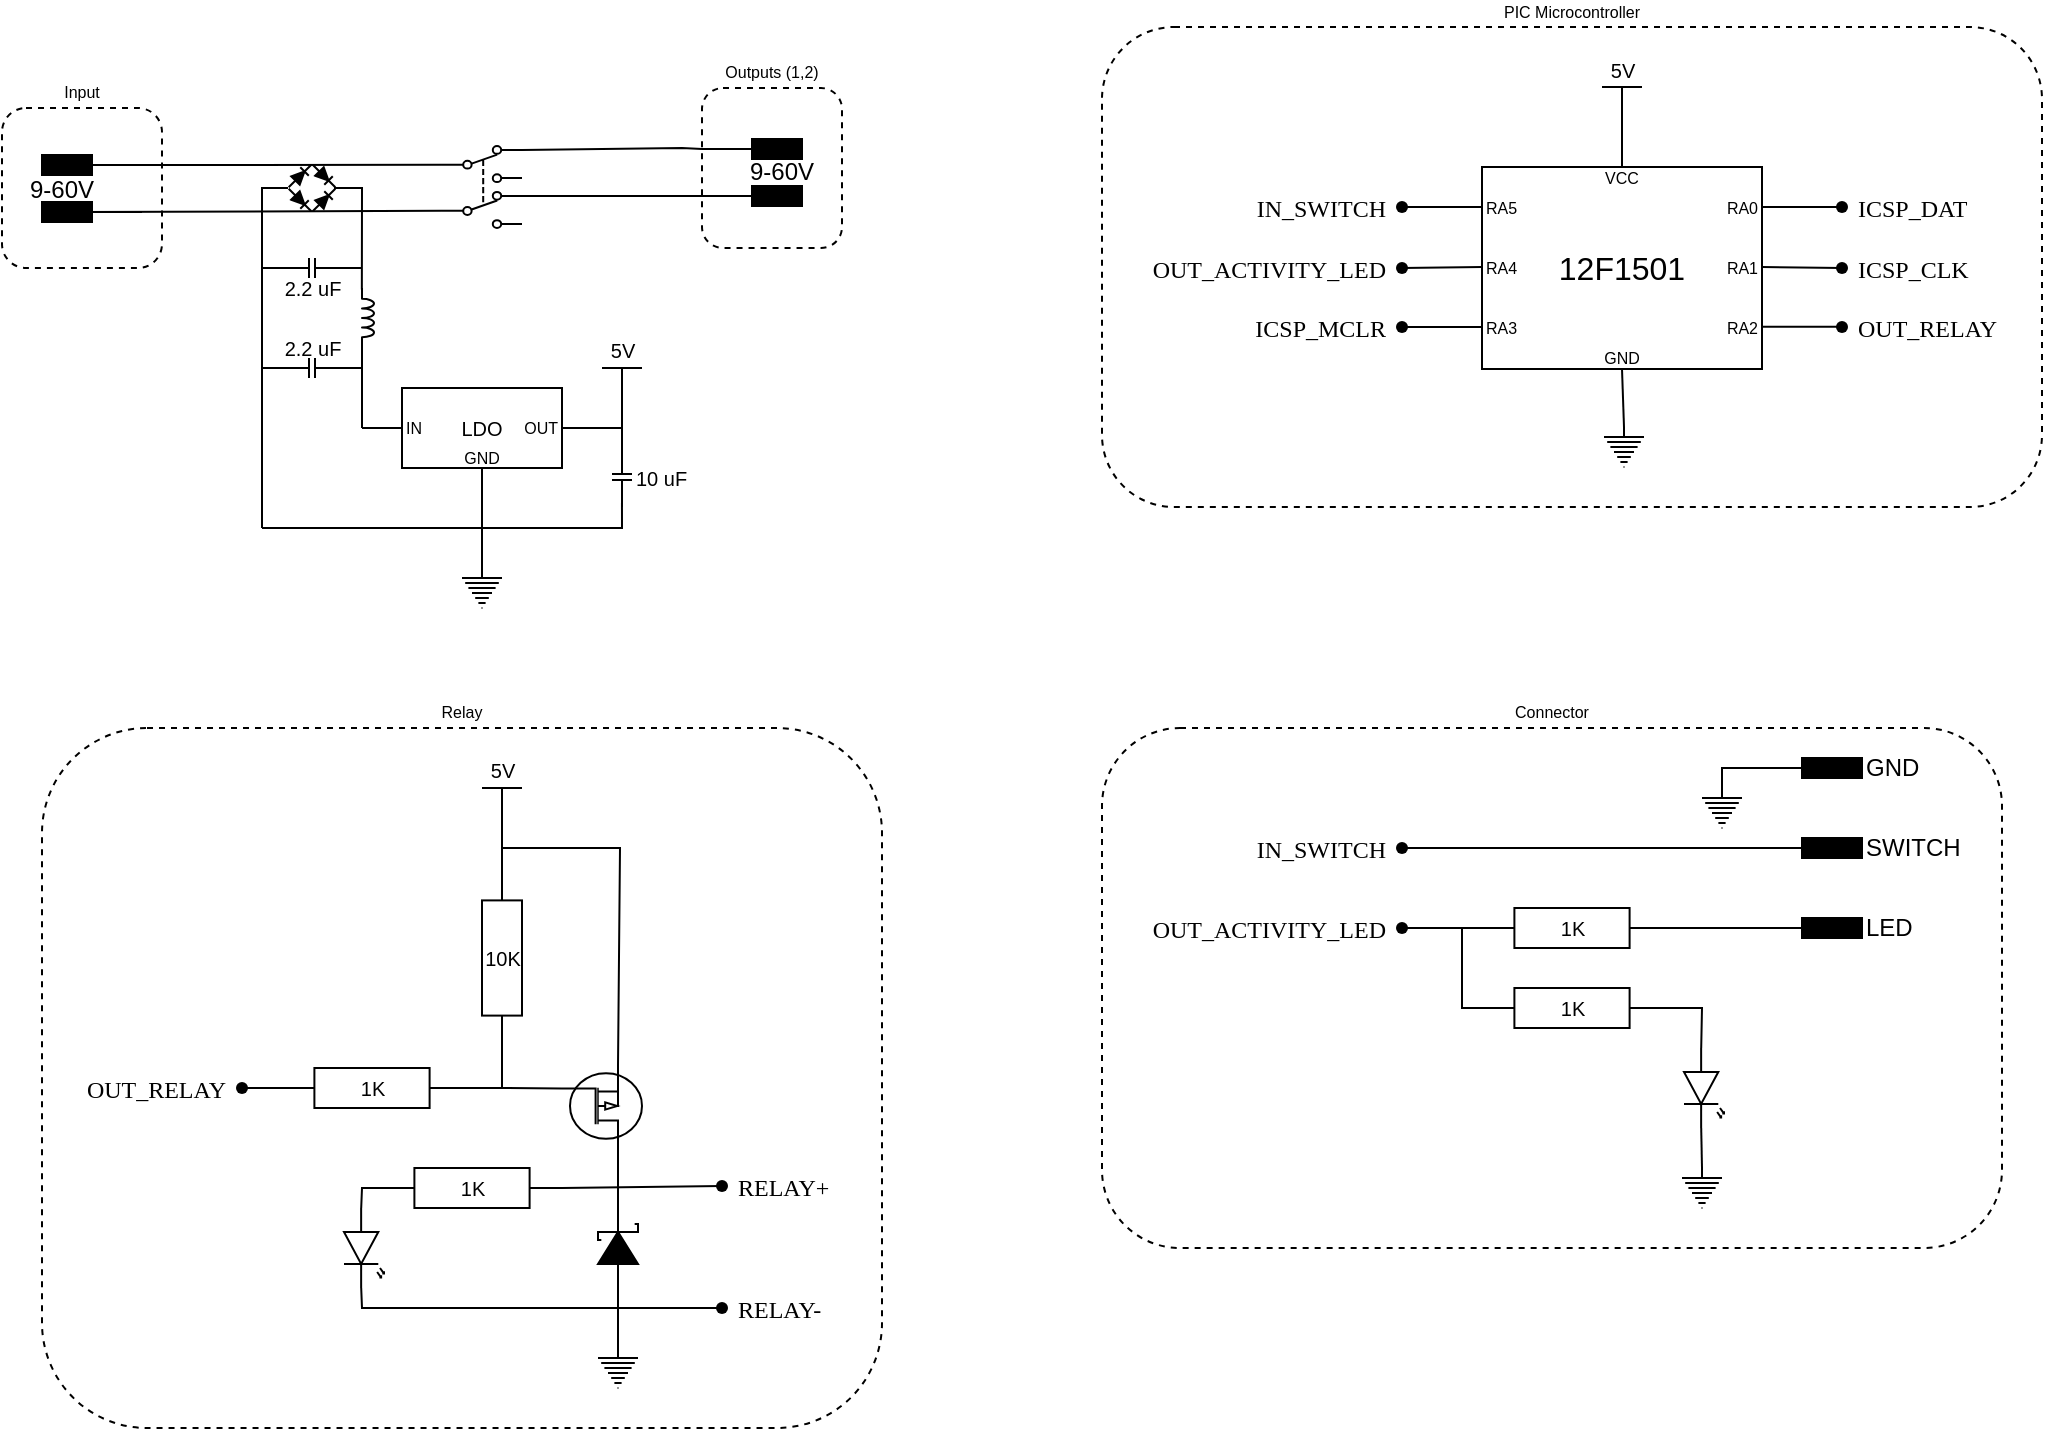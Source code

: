 <mxfile version="21.1.2" type="device">
  <diagram name="Page-1" id="7e0a89b8-554c-2b80-1dc8-d5c74ca68de4">
    <mxGraphModel dx="973" dy="654" grid="1" gridSize="10" guides="1" tooltips="1" connect="1" arrows="0" fold="1" page="1" pageScale="1" pageWidth="1100" pageHeight="850" background="none" math="0" shadow="0">
      <root>
        <mxCell id="0" />
        <mxCell id="1" parent="0" />
        <mxCell id="_KS72kJeJMdXlC_sL613-5" value="Outputs (1,2)" style="rounded=1;whiteSpace=wrap;html=1;fontSize=8;dashed=1;glass=0;fillColor=none;labelPosition=center;verticalLabelPosition=top;align=center;verticalAlign=bottom;" vertex="1" parent="1">
          <mxGeometry x="390" y="90" width="70" height="80" as="geometry" />
        </mxCell>
        <mxCell id="Fr98qobzcK0LU_zISkJZ-132" value="Connector" style="rounded=1;whiteSpace=wrap;html=1;fontSize=8;dashed=1;glass=0;fillColor=none;labelPosition=center;verticalLabelPosition=top;align=center;verticalAlign=bottom;" parent="1" vertex="1">
          <mxGeometry x="590" y="410" width="450" height="260" as="geometry" />
        </mxCell>
        <mxCell id="Fr98qobzcK0LU_zISkJZ-106" value="Relay" style="rounded=1;whiteSpace=wrap;html=1;fontSize=8;dashed=1;glass=0;fillColor=none;labelPosition=center;verticalLabelPosition=top;align=center;verticalAlign=bottom;" parent="1" vertex="1">
          <mxGeometry x="60" y="410" width="420" height="350" as="geometry" />
        </mxCell>
        <mxCell id="Fr98qobzcK0LU_zISkJZ-83" value="PIC Microcontroller" style="rounded=1;whiteSpace=wrap;html=1;fontSize=8;dashed=1;glass=0;fillColor=none;labelPosition=center;verticalLabelPosition=top;align=center;verticalAlign=bottom;" parent="1" vertex="1">
          <mxGeometry x="590" y="59.5" width="470" height="240" as="geometry" />
        </mxCell>
        <mxCell id="-t0vQ1nds_EjjODqD0fe-3" value="Input" style="rounded=1;whiteSpace=wrap;html=1;fontSize=8;dashed=1;glass=0;fillColor=none;labelPosition=center;verticalLabelPosition=top;align=center;verticalAlign=bottom;" parent="1" vertex="1">
          <mxGeometry x="40" y="100" width="80" height="80" as="geometry" />
        </mxCell>
        <mxCell id="bEVudagYUYadB0FIOIkS-55" value="" style="group" parent="1" vertex="1" connectable="0">
          <mxGeometry x="240" y="240" width="80" height="40" as="geometry" />
        </mxCell>
        <mxCell id="P3dWpHHCQvJ4_OjeLRg7-33" value="" style="group" parent="bEVudagYUYadB0FIOIkS-55" vertex="1" connectable="0">
          <mxGeometry width="80" height="40" as="geometry" />
        </mxCell>
        <mxCell id="bEVudagYUYadB0FIOIkS-50" value="&lt;p style=&quot;font-size: 10px; text-align: start; margin: 0px;&quot;&gt;LDO&lt;/p&gt;" style="rounded=0;whiteSpace=wrap;html=1;fontSize=10;" parent="P3dWpHHCQvJ4_OjeLRg7-33" vertex="1">
          <mxGeometry width="80" height="40" as="geometry" />
        </mxCell>
        <mxCell id="bEVudagYUYadB0FIOIkS-52" value="IN" style="text;html=1;strokeColor=none;fillColor=none;align=left;verticalAlign=middle;whiteSpace=wrap;rounded=0;fontSize=8;" parent="P3dWpHHCQvJ4_OjeLRg7-33" vertex="1">
          <mxGeometry y="15" width="20" height="10" as="geometry" />
        </mxCell>
        <mxCell id="bEVudagYUYadB0FIOIkS-53" value="GND" style="text;html=1;strokeColor=none;fillColor=none;align=center;verticalAlign=middle;whiteSpace=wrap;rounded=0;fontSize=8;" parent="P3dWpHHCQvJ4_OjeLRg7-33" vertex="1">
          <mxGeometry x="30" y="30" width="20" height="10" as="geometry" />
        </mxCell>
        <mxCell id="bEVudagYUYadB0FIOIkS-54" value="OUT" style="text;html=1;strokeColor=none;fillColor=none;align=right;verticalAlign=middle;whiteSpace=wrap;rounded=0;fontSize=8;" parent="P3dWpHHCQvJ4_OjeLRg7-33" vertex="1">
          <mxGeometry x="60" y="15" width="20" height="10" as="geometry" />
        </mxCell>
        <mxCell id="bEVudagYUYadB0FIOIkS-290" style="edgeStyle=none;rounded=0;jumpSize=5;orthogonalLoop=1;jettySize=auto;html=1;exitX=0.5;exitY=0;exitDx=0;exitDy=0;exitPerimeter=0;entryX=0;entryY=0.5;entryDx=0;entryDy=0;entryPerimeter=0;labelBackgroundColor=none;fontSize=6;fontColor=#000000;endArrow=none;endFill=0;" parent="1" edge="1">
          <mxGeometry relative="1" as="geometry">
            <mxPoint x="500" y="190" as="targetPoint" />
          </mxGeometry>
        </mxCell>
        <mxCell id="bEVudagYUYadB0FIOIkS-296" style="edgeStyle=none;rounded=0;jumpSize=5;orthogonalLoop=1;jettySize=auto;html=1;labelBackgroundColor=none;fontSize=6;fontColor=#000000;endArrow=none;endFill=0;entryX=0;entryY=0.23;entryDx=0;entryDy=0;exitX=0;exitY=0.5;exitDx=0;exitDy=0;exitPerimeter=0;" parent="1" target="Fr98qobzcK0LU_zISkJZ-12" edge="1" source="_KS72kJeJMdXlC_sL613-3">
          <mxGeometry relative="1" as="geometry">
            <mxPoint x="230" y="120" as="targetPoint" />
            <Array as="points" />
            <mxPoint x="70" y="130" as="sourcePoint" />
          </mxGeometry>
        </mxCell>
        <mxCell id="-t0vQ1nds_EjjODqD0fe-2" style="edgeStyle=none;rounded=0;jumpSize=5;orthogonalLoop=1;jettySize=auto;html=1;labelBackgroundColor=none;fontSize=6;fontColor=#000000;endArrow=none;endFill=0;entryX=0;entryY=0.79;entryDx=0;entryDy=0;" parent="1" target="Fr98qobzcK0LU_zISkJZ-12" edge="1">
          <mxGeometry relative="1" as="geometry">
            <mxPoint x="250" y="150.39" as="targetPoint" />
            <Array as="points">
              <mxPoint x="80" y="152" />
            </Array>
            <mxPoint x="80" y="151" as="sourcePoint" />
          </mxGeometry>
        </mxCell>
        <mxCell id="Fr98qobzcK0LU_zISkJZ-1" value="" style="pointerEvents=1;fillColor=strokeColor;verticalLabelPosition=bottom;shadow=0;dashed=0;align=center;html=1;verticalAlign=top;shape=mxgraph.electrical.diodes.diode;direction=east;rotation=-225;flipH=1;flipV=0;" parent="1" vertex="1">
          <mxGeometry x="181" y="131" width="16" height="6" as="geometry" />
        </mxCell>
        <mxCell id="Fr98qobzcK0LU_zISkJZ-4" value="" style="pointerEvents=1;fillColor=strokeColor;verticalLabelPosition=bottom;shadow=0;dashed=0;align=center;html=1;verticalAlign=top;shape=mxgraph.electrical.diodes.diode;direction=east;rotation=-135;flipH=1;flipV=0;" parent="1" vertex="1">
          <mxGeometry x="181" y="143" width="16" height="6" as="geometry" />
        </mxCell>
        <mxCell id="Fr98qobzcK0LU_zISkJZ-5" value="" style="pointerEvents=1;fillColor=strokeColor;verticalLabelPosition=bottom;shadow=0;dashed=0;align=center;html=1;verticalAlign=top;shape=mxgraph.electrical.diodes.diode;direction=east;rotation=-135;flipH=1;flipV=0;" parent="1" vertex="1">
          <mxGeometry x="193" y="131" width="16" height="6" as="geometry" />
        </mxCell>
        <mxCell id="Fr98qobzcK0LU_zISkJZ-6" value="" style="pointerEvents=1;fillColor=strokeColor;verticalLabelPosition=bottom;shadow=0;dashed=0;align=center;html=1;verticalAlign=top;shape=mxgraph.electrical.diodes.diode;direction=east;rotation=-225;flipH=1;flipV=0;" parent="1" vertex="1">
          <mxGeometry x="193" y="143" width="16" height="6" as="geometry" />
        </mxCell>
        <mxCell id="Fr98qobzcK0LU_zISkJZ-7" style="edgeStyle=none;rounded=0;orthogonalLoop=1;jettySize=auto;html=1;exitX=0.25;exitY=0;exitDx=0;exitDy=0;fontSize=10;endArrow=none;endFill=0;" parent="1" edge="1">
          <mxGeometry relative="1" as="geometry">
            <mxPoint x="220" y="220" as="targetPoint" />
            <mxPoint x="220" y="260" as="sourcePoint" />
          </mxGeometry>
        </mxCell>
        <mxCell id="Fr98qobzcK0LU_zISkJZ-8" style="edgeStyle=none;rounded=0;orthogonalLoop=1;jettySize=auto;html=1;exitX=1;exitY=0.5;exitDx=0;exitDy=0;fontSize=10;endArrow=none;endFill=0;entryX=0;entryY=0.5;entryDx=0;entryDy=0;entryPerimeter=0;exitPerimeter=0;" parent="1" source="Fr98qobzcK0LU_zISkJZ-1" target="Fr98qobzcK0LU_zISkJZ-5" edge="1">
          <mxGeometry relative="1" as="geometry">
            <mxPoint x="253" y="130" as="targetPoint" />
            <mxPoint x="253" y="170" as="sourcePoint" />
          </mxGeometry>
        </mxCell>
        <mxCell id="Fr98qobzcK0LU_zISkJZ-12" value="" style="pointerEvents=1;verticalLabelPosition=bottom;shadow=0;dashed=0;align=center;html=1;verticalAlign=top;shape=mxgraph.electrical.electro-mechanical.dpdt3;elSwitchState=1;" parent="1" vertex="1">
          <mxGeometry x="260" y="119" width="40" height="41" as="geometry" />
        </mxCell>
        <mxCell id="Fr98qobzcK0LU_zISkJZ-18" style="edgeStyle=none;rounded=0;orthogonalLoop=1;jettySize=auto;html=1;exitX=0;exitY=0.5;exitDx=0;exitDy=0;fontSize=10;endArrow=none;endFill=0;entryX=1;entryY=0.61;entryDx=0;entryDy=0;exitPerimeter=0;" parent="1" source="_KS72kJeJMdXlC_sL613-6" target="Fr98qobzcK0LU_zISkJZ-12" edge="1">
          <mxGeometry relative="1" as="geometry">
            <mxPoint x="245.77" y="191" as="targetPoint" />
            <mxPoint x="380" y="161" as="sourcePoint" />
            <Array as="points">
              <mxPoint x="380" y="144" />
            </Array>
          </mxGeometry>
        </mxCell>
        <mxCell id="Fr98qobzcK0LU_zISkJZ-19" style="edgeStyle=none;rounded=0;orthogonalLoop=1;jettySize=auto;html=1;exitX=0;exitY=0.5;exitDx=0;exitDy=0;fontSize=10;endArrow=none;endFill=0;entryX=1;entryY=0.05;entryDx=0;entryDy=0;exitPerimeter=0;" parent="1" source="_KS72kJeJMdXlC_sL613-7" target="Fr98qobzcK0LU_zISkJZ-12" edge="1">
          <mxGeometry relative="1" as="geometry">
            <mxPoint x="300" y="154" as="targetPoint" />
            <mxPoint x="380" y="110.5" as="sourcePoint" />
            <Array as="points">
              <mxPoint x="380" y="120" />
            </Array>
          </mxGeometry>
        </mxCell>
        <mxCell id="Fr98qobzcK0LU_zISkJZ-22" style="edgeStyle=none;rounded=0;orthogonalLoop=1;jettySize=auto;html=1;fontSize=10;endArrow=none;endFill=0;exitX=0.027;exitY=0.519;exitDx=0;exitDy=0;exitPerimeter=0;" parent="1" edge="1">
          <mxGeometry relative="1" as="geometry">
            <mxPoint x="206" y="140" as="targetPoint" />
            <mxPoint x="219.924" y="190.81" as="sourcePoint" />
            <Array as="points">
              <mxPoint x="220" y="140" />
            </Array>
          </mxGeometry>
        </mxCell>
        <mxCell id="Fr98qobzcK0LU_zISkJZ-23" style="edgeStyle=none;rounded=0;orthogonalLoop=1;jettySize=auto;html=1;fontSize=10;endArrow=none;endFill=0;" parent="1" edge="1">
          <mxGeometry relative="1" as="geometry">
            <mxPoint x="183" y="140" as="targetPoint" />
            <mxPoint x="170" y="310" as="sourcePoint" />
            <Array as="points">
              <mxPoint x="170" y="140" />
            </Array>
          </mxGeometry>
        </mxCell>
        <mxCell id="Fr98qobzcK0LU_zISkJZ-24" value="2.2 uF" style="pointerEvents=1;verticalLabelPosition=bottom;shadow=0;dashed=0;align=center;html=1;verticalAlign=middle;shape=mxgraph.electrical.capacitors.capacitor_1;fontSize=10;labelPosition=center;direction=west;spacing=2;" parent="1" vertex="1">
          <mxGeometry x="180" y="175" width="30" height="10" as="geometry" />
        </mxCell>
        <mxCell id="Fr98qobzcK0LU_zISkJZ-26" value="" style="pointerEvents=1;verticalLabelPosition=bottom;shadow=0;dashed=0;align=center;html=1;verticalAlign=top;shape=mxgraph.electrical.inductors.inductor_3;direction=south;" parent="1" vertex="1">
          <mxGeometry x="220" y="190" width="6" height="30" as="geometry" />
        </mxCell>
        <mxCell id="Fr98qobzcK0LU_zISkJZ-27" value="2.2 uF" style="pointerEvents=1;verticalLabelPosition=top;shadow=0;dashed=0;align=center;html=1;verticalAlign=bottom;shape=mxgraph.electrical.capacitors.capacitor_1;fontSize=10;labelPosition=center;direction=west;spacing=2;spacingTop=0;spacingBottom=-4;" parent="1" vertex="1">
          <mxGeometry x="180" y="225" width="30" height="10" as="geometry" />
        </mxCell>
        <mxCell id="Fr98qobzcK0LU_zISkJZ-28" style="edgeStyle=none;rounded=0;orthogonalLoop=1;jettySize=auto;html=1;exitX=0;exitY=0.5;exitDx=0;exitDy=0;fontSize=10;endArrow=none;endFill=0;exitPerimeter=0;" parent="1" source="Fr98qobzcK0LU_zISkJZ-24" edge="1">
          <mxGeometry relative="1" as="geometry">
            <mxPoint x="220" y="180" as="targetPoint" />
            <mxPoint x="245.77" y="231" as="sourcePoint" />
          </mxGeometry>
        </mxCell>
        <mxCell id="Fr98qobzcK0LU_zISkJZ-29" style="edgeStyle=none;rounded=0;orthogonalLoop=1;jettySize=auto;html=1;exitX=0;exitY=0.5;exitDx=0;exitDy=0;fontSize=10;endArrow=none;endFill=0;exitPerimeter=0;" parent="1" edge="1">
          <mxGeometry relative="1" as="geometry">
            <mxPoint x="180" y="180" as="targetPoint" />
            <mxPoint x="170" y="180" as="sourcePoint" />
          </mxGeometry>
        </mxCell>
        <mxCell id="Fr98qobzcK0LU_zISkJZ-30" style="edgeStyle=none;rounded=0;orthogonalLoop=1;jettySize=auto;html=1;exitX=0;exitY=0.5;exitDx=0;exitDy=0;fontSize=10;endArrow=none;endFill=0;exitPerimeter=0;" parent="1" edge="1">
          <mxGeometry relative="1" as="geometry">
            <mxPoint x="220" y="230" as="targetPoint" />
            <mxPoint x="210" y="230" as="sourcePoint" />
          </mxGeometry>
        </mxCell>
        <mxCell id="Fr98qobzcK0LU_zISkJZ-31" style="edgeStyle=none;rounded=0;orthogonalLoop=1;jettySize=auto;html=1;exitX=0;exitY=0.5;exitDx=0;exitDy=0;fontSize=10;endArrow=none;endFill=0;exitPerimeter=0;" parent="1" edge="1">
          <mxGeometry relative="1" as="geometry">
            <mxPoint x="180" y="230" as="targetPoint" />
            <mxPoint x="170" y="230" as="sourcePoint" />
          </mxGeometry>
        </mxCell>
        <mxCell id="Fr98qobzcK0LU_zISkJZ-33" style="edgeStyle=none;rounded=0;orthogonalLoop=1;jettySize=auto;html=1;fontSize=10;endArrow=none;endFill=0;entryX=0;entryY=0.5;entryDx=0;entryDy=0;" parent="1" target="bEVudagYUYadB0FIOIkS-52" edge="1">
          <mxGeometry relative="1" as="geometry">
            <mxPoint x="230" y="240" as="targetPoint" />
            <mxPoint x="220" y="260" as="sourcePoint" />
          </mxGeometry>
        </mxCell>
        <mxCell id="Fr98qobzcK0LU_zISkJZ-34" style="edgeStyle=none;rounded=0;orthogonalLoop=1;jettySize=auto;html=1;fontSize=10;endArrow=none;endFill=0;entryX=0.5;entryY=1;entryDx=0;entryDy=0;" parent="1" target="bEVudagYUYadB0FIOIkS-53" edge="1">
          <mxGeometry relative="1" as="geometry">
            <mxPoint x="280" y="290" as="targetPoint" />
            <mxPoint x="170" y="310" as="sourcePoint" />
            <Array as="points">
              <mxPoint x="280" y="310" />
            </Array>
          </mxGeometry>
        </mxCell>
        <mxCell id="Fr98qobzcK0LU_zISkJZ-35" style="edgeStyle=none;rounded=0;orthogonalLoop=1;jettySize=auto;html=1;fontSize=10;endArrow=none;endFill=0;entryX=0.5;entryY=0;entryDx=0;entryDy=0;entryPerimeter=0;" parent="1" target="Fr98qobzcK0LU_zISkJZ-36" edge="1">
          <mxGeometry relative="1" as="geometry">
            <mxPoint x="280" y="320" as="targetPoint" />
            <mxPoint x="280" y="310" as="sourcePoint" />
          </mxGeometry>
        </mxCell>
        <mxCell id="Fr98qobzcK0LU_zISkJZ-36" value="" style="pointerEvents=1;verticalLabelPosition=bottom;shadow=0;dashed=0;align=center;html=1;verticalAlign=top;shape=mxgraph.electrical.signal_sources.protective_earth;" parent="1" vertex="1">
          <mxGeometry x="270" y="330" width="20" height="20" as="geometry" />
        </mxCell>
        <mxCell id="Fr98qobzcK0LU_zISkJZ-38" value="5V" style="verticalLabelPosition=top;verticalAlign=bottom;shape=mxgraph.electrical.signal_sources.vdd;shadow=0;dashed=0;align=center;strokeWidth=1;fontSize=10;html=1;flipV=1;glass=0;fontColor=#000000;fillColor=none;" parent="1" vertex="1">
          <mxGeometry x="340" y="230" width="20" height="20" as="geometry" />
        </mxCell>
        <mxCell id="Fr98qobzcK0LU_zISkJZ-39" style="edgeStyle=none;rounded=0;orthogonalLoop=1;jettySize=auto;html=1;exitX=1;exitY=0.5;exitDx=0;exitDy=0;fontSize=10;endArrow=none;endFill=0;entryX=0.5;entryY=0;entryDx=0;entryDy=0;entryPerimeter=0;" parent="1" source="bEVudagYUYadB0FIOIkS-54" target="Fr98qobzcK0LU_zISkJZ-38" edge="1">
          <mxGeometry relative="1" as="geometry">
            <mxPoint x="230" y="240" as="targetPoint" />
            <mxPoint x="220" y="240" as="sourcePoint" />
            <Array as="points">
              <mxPoint x="350" y="260" />
            </Array>
          </mxGeometry>
        </mxCell>
        <mxCell id="4mTmVsrMNpadzmD0y_x2-2" value="IN_SWITCH" style="shape=waypoint;sketch=0;fillStyle=solid;size=6;pointerEvents=1;points=[];fillColor=none;resizable=0;rotatable=0;perimeter=centerPerimeter;snapToPoint=1;verticalAlign=middle;spacingBottom=0;spacingTop=0;fontFamily=Verdana;fontSize=12;labelPosition=left;verticalLabelPosition=middle;align=right;spacingRight=0;spacingLeft=0;spacing=-12;" parent="1" vertex="1">
          <mxGeometry x="720" y="129.5" width="40" height="40" as="geometry" />
        </mxCell>
        <mxCell id="Fr98qobzcK0LU_zISkJZ-47" value="" style="group" parent="1" vertex="1" connectable="0">
          <mxGeometry x="780" y="129.5" width="140" height="101" as="geometry" />
        </mxCell>
        <mxCell id="Fr98qobzcK0LU_zISkJZ-48" value="&lt;p style=&quot;font-size: medium; text-align: start; margin: 0px;&quot;&gt;12F1501&lt;/p&gt;" style="rounded=0;whiteSpace=wrap;html=1;fontSize=10;direction=south;spacing=2;spacingBottom=0;" parent="Fr98qobzcK0LU_zISkJZ-47" vertex="1">
          <mxGeometry width="140" height="101" as="geometry" />
        </mxCell>
        <mxCell id="Fr98qobzcK0LU_zISkJZ-49" value="RA0" style="text;html=1;strokeColor=none;fillColor=none;align=right;verticalAlign=middle;whiteSpace=wrap;rounded=0;fontSize=8;" parent="Fr98qobzcK0LU_zISkJZ-47" vertex="1">
          <mxGeometry x="110" y="10" width="30" height="20" as="geometry" />
        </mxCell>
        <mxCell id="Fr98qobzcK0LU_zISkJZ-50" value="RA1" style="text;html=1;strokeColor=none;fillColor=none;align=right;verticalAlign=middle;whiteSpace=wrap;rounded=0;fontSize=8;" parent="Fr98qobzcK0LU_zISkJZ-47" vertex="1">
          <mxGeometry x="110" y="40" width="30" height="20" as="geometry" />
        </mxCell>
        <mxCell id="Fr98qobzcK0LU_zISkJZ-51" value="RA5" style="text;html=1;strokeColor=none;fillColor=none;align=left;verticalAlign=middle;whiteSpace=wrap;rounded=0;fontSize=8;" parent="Fr98qobzcK0LU_zISkJZ-47" vertex="1">
          <mxGeometry y="10" width="30" height="20" as="geometry" />
        </mxCell>
        <mxCell id="Fr98qobzcK0LU_zISkJZ-52" value="RA4" style="text;html=1;strokeColor=none;fillColor=none;align=left;verticalAlign=middle;whiteSpace=wrap;rounded=0;fontSize=8;" parent="Fr98qobzcK0LU_zISkJZ-47" vertex="1">
          <mxGeometry y="40" width="30" height="20" as="geometry" />
        </mxCell>
        <mxCell id="Fr98qobzcK0LU_zISkJZ-53" value="RA3" style="text;html=1;strokeColor=none;fillColor=none;align=left;verticalAlign=middle;whiteSpace=wrap;rounded=0;fontSize=8;" parent="Fr98qobzcK0LU_zISkJZ-47" vertex="1">
          <mxGeometry y="70" width="30" height="20" as="geometry" />
        </mxCell>
        <mxCell id="Fr98qobzcK0LU_zISkJZ-54" value="RA2" style="text;html=1;strokeColor=none;fillColor=none;align=right;verticalAlign=middle;whiteSpace=wrap;rounded=0;fontSize=8;labelPosition=center;verticalLabelPosition=middle;" parent="Fr98qobzcK0LU_zISkJZ-47" vertex="1">
          <mxGeometry x="110" y="70" width="30" height="20" as="geometry" />
        </mxCell>
        <mxCell id="Fr98qobzcK0LU_zISkJZ-55" value="GND" style="text;html=1;strokeColor=none;fillColor=none;align=center;verticalAlign=middle;whiteSpace=wrap;rounded=0;fontSize=8;" parent="Fr98qobzcK0LU_zISkJZ-47" vertex="1">
          <mxGeometry x="55" y="90" width="30" height="11" as="geometry" />
        </mxCell>
        <mxCell id="Fr98qobzcK0LU_zISkJZ-65" value="VCC" style="text;html=1;strokeColor=none;fillColor=none;align=center;verticalAlign=middle;whiteSpace=wrap;rounded=0;fontSize=8;" parent="Fr98qobzcK0LU_zISkJZ-47" vertex="1">
          <mxGeometry x="55" width="30" height="11" as="geometry" />
        </mxCell>
        <mxCell id="Fr98qobzcK0LU_zISkJZ-67" value="" style="pointerEvents=1;verticalLabelPosition=bottom;shadow=0;dashed=0;align=center;html=1;verticalAlign=top;shape=mxgraph.electrical.signal_sources.protective_earth;" parent="1" vertex="1">
          <mxGeometry x="841" y="259.5" width="20" height="20" as="geometry" />
        </mxCell>
        <mxCell id="Fr98qobzcK0LU_zISkJZ-69" style="edgeStyle=none;rounded=0;orthogonalLoop=1;jettySize=auto;html=1;exitX=0.5;exitY=1;exitDx=0;exitDy=0;fontSize=10;endArrow=none;endFill=0;entryX=0.5;entryY=0;entryDx=0;entryDy=0;entryPerimeter=0;" parent="1" source="Fr98qobzcK0LU_zISkJZ-55" target="Fr98qobzcK0LU_zISkJZ-67" edge="1">
          <mxGeometry relative="1" as="geometry">
            <mxPoint x="880" y="-180.5" as="targetPoint" />
            <mxPoint x="880" y="-140.5" as="sourcePoint" />
          </mxGeometry>
        </mxCell>
        <mxCell id="Fr98qobzcK0LU_zISkJZ-70" value="5V" style="verticalLabelPosition=top;verticalAlign=bottom;shape=mxgraph.electrical.signal_sources.vdd;shadow=0;dashed=0;align=center;strokeWidth=1;fontSize=10;html=1;flipV=1;glass=0;fontColor=#000000;fillColor=none;" parent="1" vertex="1">
          <mxGeometry x="840" y="89.5" width="20" height="20" as="geometry" />
        </mxCell>
        <mxCell id="Fr98qobzcK0LU_zISkJZ-71" style="edgeStyle=none;rounded=0;orthogonalLoop=1;jettySize=auto;html=1;exitX=0.5;exitY=0;exitDx=0;exitDy=0;fontSize=10;endArrow=none;endFill=0;entryX=0.5;entryY=0;entryDx=0;entryDy=0;exitPerimeter=0;" parent="1" source="Fr98qobzcK0LU_zISkJZ-70" target="Fr98qobzcK0LU_zISkJZ-65" edge="1">
          <mxGeometry relative="1" as="geometry">
            <mxPoint x="861" y="269.5" as="targetPoint" />
            <mxPoint x="860" y="240.5" as="sourcePoint" />
          </mxGeometry>
        </mxCell>
        <mxCell id="Fr98qobzcK0LU_zISkJZ-72" value="OUT_ACTIVITY_LED" style="shape=waypoint;sketch=0;fillStyle=solid;size=6;pointerEvents=1;points=[];fillColor=none;resizable=0;rotatable=0;perimeter=centerPerimeter;snapToPoint=1;verticalAlign=middle;spacingBottom=0;spacingTop=0;fontFamily=Verdana;fontSize=12;labelPosition=left;verticalLabelPosition=middle;align=right;spacingRight=0;spacingLeft=0;spacing=-12;" parent="1" vertex="1">
          <mxGeometry x="720" y="160" width="40" height="40" as="geometry" />
        </mxCell>
        <mxCell id="Fr98qobzcK0LU_zISkJZ-73" value="ICSP_MCLR" style="shape=waypoint;sketch=0;fillStyle=solid;size=6;pointerEvents=1;points=[];fillColor=none;resizable=0;rotatable=0;perimeter=centerPerimeter;snapToPoint=1;verticalAlign=middle;spacingBottom=0;spacingTop=0;fontFamily=Verdana;fontSize=12;labelPosition=left;verticalLabelPosition=middle;align=right;spacingRight=0;spacingLeft=0;spacing=-12;" parent="1" vertex="1">
          <mxGeometry x="720" y="189.5" width="40" height="40" as="geometry" />
        </mxCell>
        <mxCell id="Fr98qobzcK0LU_zISkJZ-74" style="edgeStyle=none;rounded=0;orthogonalLoop=1;jettySize=auto;html=1;fontSize=10;endArrow=none;endFill=0;entryX=0;entryY=0.5;entryDx=0;entryDy=0;" parent="1" source="4mTmVsrMNpadzmD0y_x2-2" target="Fr98qobzcK0LU_zISkJZ-51" edge="1">
          <mxGeometry relative="1" as="geometry">
            <mxPoint x="860" y="139.5" as="targetPoint" />
            <mxPoint x="860" y="119.5" as="sourcePoint" />
          </mxGeometry>
        </mxCell>
        <mxCell id="Fr98qobzcK0LU_zISkJZ-75" style="edgeStyle=none;rounded=0;orthogonalLoop=1;jettySize=auto;html=1;fontSize=10;endArrow=none;endFill=0;entryX=0;entryY=0.5;entryDx=0;entryDy=0;exitX=0.437;exitY=0.469;exitDx=0;exitDy=0;exitPerimeter=0;" parent="1" source="Fr98qobzcK0LU_zISkJZ-72" target="Fr98qobzcK0LU_zISkJZ-52" edge="1">
          <mxGeometry relative="1" as="geometry">
            <mxPoint x="790" y="159.5" as="targetPoint" />
            <mxPoint x="750" y="159.5" as="sourcePoint" />
          </mxGeometry>
        </mxCell>
        <mxCell id="Fr98qobzcK0LU_zISkJZ-76" style="edgeStyle=none;rounded=0;orthogonalLoop=1;jettySize=auto;html=1;fontSize=10;endArrow=none;endFill=0;entryX=0;entryY=0.5;entryDx=0;entryDy=0;exitX=0.563;exitY=0.485;exitDx=0;exitDy=0;exitPerimeter=0;" parent="1" source="Fr98qobzcK0LU_zISkJZ-73" target="Fr98qobzcK0LU_zISkJZ-53" edge="1">
          <mxGeometry relative="1" as="geometry">
            <mxPoint x="790" y="189.5" as="targetPoint" />
            <mxPoint x="750" y="190.5" as="sourcePoint" />
          </mxGeometry>
        </mxCell>
        <mxCell id="Fr98qobzcK0LU_zISkJZ-77" value="ICSP_DAT" style="shape=waypoint;sketch=0;fillStyle=solid;size=6;pointerEvents=1;points=[];fillColor=none;resizable=0;rotatable=0;perimeter=centerPerimeter;snapToPoint=1;verticalAlign=middle;spacingBottom=0;spacingTop=0;fontFamily=Verdana;fontSize=12;labelPosition=right;verticalLabelPosition=middle;align=left;spacingRight=0;spacingLeft=0;spacing=-12;" parent="1" vertex="1">
          <mxGeometry x="940" y="129.5" width="40" height="40" as="geometry" />
        </mxCell>
        <mxCell id="Fr98qobzcK0LU_zISkJZ-78" value="ICSP_CLK" style="shape=waypoint;sketch=0;fillStyle=solid;size=6;pointerEvents=1;points=[];fillColor=none;resizable=0;rotatable=0;perimeter=centerPerimeter;snapToPoint=1;verticalAlign=middle;spacingBottom=0;spacingTop=0;fontFamily=Verdana;fontSize=12;labelPosition=right;verticalLabelPosition=middle;align=left;spacingRight=0;spacingLeft=0;spacing=-12;" parent="1" vertex="1">
          <mxGeometry x="940" y="160" width="40" height="40" as="geometry" />
        </mxCell>
        <mxCell id="Fr98qobzcK0LU_zISkJZ-79" value="OUT_RELAY" style="shape=waypoint;sketch=0;fillStyle=solid;size=6;pointerEvents=1;points=[];fillColor=none;resizable=0;rotatable=0;perimeter=centerPerimeter;snapToPoint=1;verticalAlign=middle;spacingBottom=0;spacingTop=0;fontFamily=Verdana;fontSize=12;labelPosition=right;verticalLabelPosition=middle;align=left;spacingRight=0;spacingLeft=0;spacing=-12;" parent="1" vertex="1">
          <mxGeometry x="940" y="189.5" width="40" height="40" as="geometry" />
        </mxCell>
        <mxCell id="Fr98qobzcK0LU_zISkJZ-80" style="edgeStyle=none;rounded=0;orthogonalLoop=1;jettySize=auto;html=1;fontSize=10;endArrow=none;endFill=0;entryX=0;entryY=0.5;entryDx=0;entryDy=0;exitX=0.563;exitY=0.485;exitDx=0;exitDy=0;exitPerimeter=0;" parent="1" edge="1">
          <mxGeometry relative="1" as="geometry">
            <mxPoint x="960" y="209.36" as="targetPoint" />
            <mxPoint x="920" y="209.36" as="sourcePoint" />
          </mxGeometry>
        </mxCell>
        <mxCell id="Fr98qobzcK0LU_zISkJZ-81" style="edgeStyle=none;rounded=0;orthogonalLoop=1;jettySize=auto;html=1;fontSize=10;endArrow=none;endFill=0;exitX=1;exitY=0.5;exitDx=0;exitDy=0;" parent="1" source="Fr98qobzcK0LU_zISkJZ-50" target="Fr98qobzcK0LU_zISkJZ-78" edge="1">
          <mxGeometry relative="1" as="geometry">
            <mxPoint x="970" y="219.36" as="targetPoint" />
            <mxPoint x="930" y="219.36" as="sourcePoint" />
          </mxGeometry>
        </mxCell>
        <mxCell id="Fr98qobzcK0LU_zISkJZ-82" style="edgeStyle=none;rounded=0;orthogonalLoop=1;jettySize=auto;html=1;fontSize=10;endArrow=none;endFill=0;exitX=1;exitY=0.5;exitDx=0;exitDy=0;" parent="1" source="Fr98qobzcK0LU_zISkJZ-49" target="Fr98qobzcK0LU_zISkJZ-77" edge="1">
          <mxGeometry relative="1" as="geometry">
            <mxPoint x="970" y="190.5" as="targetPoint" />
            <mxPoint x="930" y="189.5" as="sourcePoint" />
          </mxGeometry>
        </mxCell>
        <mxCell id="Fr98qobzcK0LU_zISkJZ-86" value="RELAY+" style="shape=waypoint;sketch=0;fillStyle=solid;size=6;pointerEvents=1;points=[];fillColor=none;resizable=0;rotatable=0;perimeter=centerPerimeter;snapToPoint=1;verticalAlign=middle;spacingBottom=0;spacingTop=0;fontFamily=Verdana;fontSize=12;labelPosition=right;verticalLabelPosition=middle;align=left;spacingRight=0;spacingLeft=0;spacing=-12;" parent="1" vertex="1">
          <mxGeometry x="380" y="619" width="40" height="40" as="geometry" />
        </mxCell>
        <mxCell id="Fr98qobzcK0LU_zISkJZ-87" value="OUT_RELAY" style="shape=waypoint;sketch=0;fillStyle=solid;size=6;pointerEvents=1;points=[];fillColor=none;resizable=0;rotatable=0;perimeter=centerPerimeter;snapToPoint=1;verticalAlign=middle;spacingBottom=0;spacingTop=0;fontFamily=Verdana;fontSize=12;labelPosition=left;verticalLabelPosition=middle;align=right;spacingRight=0;spacingLeft=0;spacing=-12;" parent="1" vertex="1">
          <mxGeometry x="140" y="570" width="40" height="40" as="geometry" />
        </mxCell>
        <mxCell id="Fr98qobzcK0LU_zISkJZ-88" value="RELAY-" style="shape=waypoint;sketch=0;fillStyle=solid;size=6;pointerEvents=1;points=[];fillColor=none;resizable=0;rotatable=0;perimeter=centerPerimeter;snapToPoint=1;verticalAlign=middle;spacingBottom=0;spacingTop=0;fontFamily=Verdana;fontSize=12;labelPosition=right;verticalLabelPosition=middle;align=left;spacingRight=0;spacingLeft=0;spacing=-12;" parent="1" vertex="1">
          <mxGeometry x="380" y="680" width="40" height="40" as="geometry" />
        </mxCell>
        <mxCell id="Fr98qobzcK0LU_zISkJZ-89" value="1K" style="pointerEvents=1;verticalLabelPosition=middle;shadow=0;dashed=0;align=center;html=1;verticalAlign=middle;shape=mxgraph.electrical.resistors.resistor_1;fontSize=10;labelPosition=center;" parent="1" vertex="1">
          <mxGeometry x="180" y="580" width="90" height="20" as="geometry" />
        </mxCell>
        <mxCell id="Fr98qobzcK0LU_zISkJZ-90" style="edgeStyle=none;rounded=0;orthogonalLoop=1;jettySize=auto;html=1;exitX=0;exitY=0.5;exitDx=0;exitDy=0;fontSize=10;endArrow=none;endFill=0;exitPerimeter=0;" parent="1" source="Fr98qobzcK0LU_zISkJZ-89" target="Fr98qobzcK0LU_zISkJZ-87" edge="1">
          <mxGeometry relative="1" as="geometry">
            <mxPoint x="360" y="388" as="targetPoint" />
            <mxPoint x="330" y="389" as="sourcePoint" />
            <Array as="points">
              <mxPoint x="190" y="590" />
              <mxPoint x="160" y="590" />
            </Array>
          </mxGeometry>
        </mxCell>
        <mxCell id="Fr98qobzcK0LU_zISkJZ-91" value="10K" style="pointerEvents=1;verticalLabelPosition=middle;shadow=0;dashed=0;align=center;html=1;verticalAlign=middle;shape=mxgraph.electrical.resistors.resistor_1;fontSize=10;labelPosition=center;direction=south;" parent="1" vertex="1">
          <mxGeometry x="280" y="480" width="20" height="90" as="geometry" />
        </mxCell>
        <mxCell id="Fr98qobzcK0LU_zISkJZ-92" value="5V" style="verticalLabelPosition=top;verticalAlign=bottom;shape=mxgraph.electrical.signal_sources.vdd;shadow=0;dashed=0;align=center;strokeWidth=1;fontSize=10;html=1;flipV=1;glass=0;fontColor=#000000;fillColor=none;" parent="1" vertex="1">
          <mxGeometry x="280" y="440" width="20" height="20" as="geometry" />
        </mxCell>
        <mxCell id="Fr98qobzcK0LU_zISkJZ-93" style="edgeStyle=none;rounded=0;orthogonalLoop=1;jettySize=auto;html=1;fontSize=10;endArrow=none;endFill=0;entryX=0;entryY=0.5;entryDx=0;entryDy=0;entryPerimeter=0;" parent="1" target="Fr98qobzcK0LU_zISkJZ-91" edge="1">
          <mxGeometry relative="1" as="geometry">
            <mxPoint x="290" y="330" as="targetPoint" />
            <mxPoint x="290" y="460" as="sourcePoint" />
          </mxGeometry>
        </mxCell>
        <mxCell id="Fr98qobzcK0LU_zISkJZ-94" style="edgeStyle=none;rounded=0;orthogonalLoop=1;jettySize=auto;html=1;fontSize=10;endArrow=none;endFill=0;entryX=1;entryY=0.5;entryDx=0;entryDy=0;entryPerimeter=0;exitX=1;exitY=0.5;exitDx=0;exitDy=0;exitPerimeter=0;" parent="1" source="Fr98qobzcK0LU_zISkJZ-91" target="Fr98qobzcK0LU_zISkJZ-89" edge="1">
          <mxGeometry relative="1" as="geometry">
            <mxPoint x="300" y="490" as="targetPoint" />
            <mxPoint x="300" y="470" as="sourcePoint" />
            <Array as="points">
              <mxPoint x="290" y="590" />
            </Array>
          </mxGeometry>
        </mxCell>
        <mxCell id="Fr98qobzcK0LU_zISkJZ-95" value="" style="verticalLabelPosition=bottom;shadow=0;dashed=0;align=center;html=1;verticalAlign=top;shape=mxgraph.electrical.mosfets1.p-channel_mosfet_1;flipV=1;" parent="1" vertex="1">
          <mxGeometry x="320" y="579" width="40" height="40" as="geometry" />
        </mxCell>
        <mxCell id="Fr98qobzcK0LU_zISkJZ-96" style="edgeStyle=none;rounded=0;orthogonalLoop=1;jettySize=auto;html=1;fontSize=10;endArrow=none;endFill=0;entryX=1;entryY=0.5;entryDx=0;entryDy=0;entryPerimeter=0;exitX=0;exitY=0.72;exitDx=0;exitDy=0;exitPerimeter=0;" parent="1" source="Fr98qobzcK0LU_zISkJZ-95" target="Fr98qobzcK0LU_zISkJZ-89" edge="1">
          <mxGeometry relative="1" as="geometry">
            <mxPoint x="280" y="600" as="targetPoint" />
            <mxPoint x="300" y="580" as="sourcePoint" />
            <Array as="points">
              <mxPoint x="290" y="590" />
            </Array>
          </mxGeometry>
        </mxCell>
        <mxCell id="Fr98qobzcK0LU_zISkJZ-97" style="edgeStyle=none;rounded=0;orthogonalLoop=1;jettySize=auto;html=1;fontSize=10;endArrow=none;endFill=0;entryX=0.7;entryY=1;entryDx=0;entryDy=0;entryPerimeter=0;" parent="1" target="Fr98qobzcK0LU_zISkJZ-95" edge="1">
          <mxGeometry relative="1" as="geometry">
            <mxPoint x="347.0" y="579" as="targetPoint" />
            <mxPoint x="290" y="470" as="sourcePoint" />
            <Array as="points">
              <mxPoint x="349" y="470" />
            </Array>
          </mxGeometry>
        </mxCell>
        <mxCell id="Fr98qobzcK0LU_zISkJZ-99" value="" style="pointerEvents=1;fillColor=strokeColor;verticalLabelPosition=middle;shadow=0;dashed=0;align=left;html=1;verticalAlign=middle;shape=mxgraph.electrical.diodes.schottky_diode;direction=north;fontSize=10;labelPosition=right;" parent="1" vertex="1">
          <mxGeometry x="338" y="650" width="20" height="40" as="geometry" />
        </mxCell>
        <mxCell id="Fr98qobzcK0LU_zISkJZ-101" value="" style="pointerEvents=1;verticalLabelPosition=bottom;shadow=0;dashed=0;align=center;html=1;verticalAlign=top;shape=mxgraph.electrical.signal_sources.protective_earth;" parent="1" vertex="1">
          <mxGeometry x="338" y="720" width="20" height="20" as="geometry" />
        </mxCell>
        <mxCell id="Fr98qobzcK0LU_zISkJZ-107" value="1K" style="pointerEvents=1;verticalLabelPosition=middle;shadow=0;dashed=0;align=center;html=1;verticalAlign=middle;shape=mxgraph.electrical.resistors.resistor_1;fontSize=10;labelPosition=center;" parent="1" vertex="1">
          <mxGeometry x="230" y="630" width="90" height="20" as="geometry" />
        </mxCell>
        <mxCell id="Fr98qobzcK0LU_zISkJZ-110" style="edgeStyle=none;rounded=0;orthogonalLoop=1;jettySize=auto;html=1;fontSize=10;endArrow=none;endFill=0;entryX=1;entryY=0.5;entryDx=0;entryDy=0;entryPerimeter=0;" parent="1" edge="1">
          <mxGeometry relative="1" as="geometry">
            <mxPoint x="320" y="640" as="targetPoint" />
            <mxPoint x="400" y="639" as="sourcePoint" />
          </mxGeometry>
        </mxCell>
        <mxCell id="Fr98qobzcK0LU_zISkJZ-111" style="edgeStyle=none;rounded=0;orthogonalLoop=1;jettySize=auto;html=1;fontSize=10;endArrow=none;endFill=0;entryX=0.7;entryY=0;entryDx=0;entryDy=0;entryPerimeter=0;exitX=1;exitY=0.5;exitDx=0;exitDy=0;exitPerimeter=0;" parent="1" source="Fr98qobzcK0LU_zISkJZ-99" target="Fr98qobzcK0LU_zISkJZ-95" edge="1">
          <mxGeometry relative="1" as="geometry">
            <mxPoint x="330" y="649" as="targetPoint" />
            <mxPoint x="410" y="649" as="sourcePoint" />
          </mxGeometry>
        </mxCell>
        <mxCell id="Fr98qobzcK0LU_zISkJZ-112" style="edgeStyle=none;rounded=0;orthogonalLoop=1;jettySize=auto;html=1;fontSize=10;endArrow=none;endFill=0;entryX=0;entryY=0.5;entryDx=0;entryDy=0;entryPerimeter=0;exitX=0;exitY=0.57;exitDx=0;exitDy=0;exitPerimeter=0;" parent="1" source="Fr98qobzcK0LU_zISkJZ-113" target="Fr98qobzcK0LU_zISkJZ-107" edge="1">
          <mxGeometry relative="1" as="geometry">
            <mxPoint x="210" y="640" as="targetPoint" />
            <mxPoint x="210" y="671" as="sourcePoint" />
            <Array as="points">
              <mxPoint x="220" y="640" />
            </Array>
          </mxGeometry>
        </mxCell>
        <mxCell id="Fr98qobzcK0LU_zISkJZ-113" value="" style="verticalLabelPosition=bottom;shadow=0;dashed=0;align=center;html=1;verticalAlign=top;shape=mxgraph.electrical.opto_electronics.led_2;pointerEvents=1;direction=south;" parent="1" vertex="1">
          <mxGeometry x="211" y="650" width="20" height="40" as="geometry" />
        </mxCell>
        <mxCell id="Fr98qobzcK0LU_zISkJZ-114" style="edgeStyle=none;rounded=0;orthogonalLoop=1;jettySize=auto;html=1;fontSize=10;endArrow=none;endFill=0;entryX=1;entryY=0.57;entryDx=0;entryDy=0;entryPerimeter=0;" parent="1" target="Fr98qobzcK0LU_zISkJZ-113" edge="1">
          <mxGeometry relative="1" as="geometry">
            <mxPoint x="330" y="650" as="targetPoint" />
            <mxPoint x="400" y="700" as="sourcePoint" />
            <Array as="points">
              <mxPoint x="220" y="700" />
            </Array>
          </mxGeometry>
        </mxCell>
        <mxCell id="Fr98qobzcK0LU_zISkJZ-115" style="edgeStyle=none;rounded=0;orthogonalLoop=1;jettySize=auto;html=1;fontSize=10;endArrow=none;endFill=0;entryX=0.5;entryY=0;entryDx=0;entryDy=0;entryPerimeter=0;exitX=0;exitY=0.5;exitDx=0;exitDy=0;exitPerimeter=0;" parent="1" source="Fr98qobzcK0LU_zISkJZ-99" target="Fr98qobzcK0LU_zISkJZ-101" edge="1">
          <mxGeometry relative="1" as="geometry">
            <mxPoint x="358" y="629" as="targetPoint" />
            <mxPoint x="358" y="660" as="sourcePoint" />
          </mxGeometry>
        </mxCell>
        <mxCell id="Fr98qobzcK0LU_zISkJZ-134" value="10 uF" style="pointerEvents=1;verticalLabelPosition=middle;shadow=0;dashed=0;align=left;html=1;verticalAlign=middle;shape=mxgraph.electrical.capacitors.capacitor_1;fontSize=10;labelPosition=right;direction=north;spacing=2;spacingTop=0;spacingBottom=0;" parent="1" vertex="1">
          <mxGeometry x="345" y="269.5" width="10" height="30" as="geometry" />
        </mxCell>
        <mxCell id="Fr98qobzcK0LU_zISkJZ-135" style="edgeStyle=none;rounded=0;orthogonalLoop=1;jettySize=auto;html=1;fontSize=10;endArrow=none;endFill=0;entryX=0.075;entryY=0.498;entryDx=0;entryDy=0;entryPerimeter=0;" parent="1" target="Fr98qobzcK0LU_zISkJZ-134" edge="1">
          <mxGeometry relative="1" as="geometry">
            <mxPoint x="350" y="300" as="targetPoint" />
            <mxPoint x="280" y="310" as="sourcePoint" />
            <Array as="points">
              <mxPoint x="350" y="310" />
            </Array>
          </mxGeometry>
        </mxCell>
        <mxCell id="Fr98qobzcK0LU_zISkJZ-136" style="edgeStyle=none;rounded=0;orthogonalLoop=1;jettySize=auto;html=1;exitX=1;exitY=0.5;exitDx=0;exitDy=0;fontSize=10;endArrow=none;endFill=0;exitPerimeter=0;" parent="1" source="Fr98qobzcK0LU_zISkJZ-134" edge="1">
          <mxGeometry relative="1" as="geometry">
            <mxPoint x="350" y="260" as="targetPoint" />
            <mxPoint x="330" y="270" as="sourcePoint" />
            <Array as="points" />
          </mxGeometry>
        </mxCell>
        <mxCell id="Fr98qobzcK0LU_zISkJZ-85" value="LED" style="verticalLabelPosition=middle;shadow=0;dashed=0;align=left;fillColor=strokeColor;html=1;verticalAlign=middle;strokeWidth=1;shape=mxgraph.electrical.miscellaneous.mf_contact_2;labelPosition=right;" parent="1" vertex="1">
          <mxGeometry x="910" y="505" width="60" height="10" as="geometry" />
        </mxCell>
        <mxCell id="Fr98qobzcK0LU_zISkJZ-116" value="OUT_ACTIVITY_LED" style="shape=waypoint;sketch=0;fillStyle=solid;size=6;pointerEvents=1;points=[];fillColor=none;resizable=0;rotatable=0;perimeter=centerPerimeter;snapToPoint=1;verticalAlign=middle;spacingBottom=0;spacingTop=0;fontFamily=Verdana;fontSize=12;labelPosition=left;verticalLabelPosition=middle;align=right;spacingRight=0;spacingLeft=0;spacing=-12;" parent="1" vertex="1">
          <mxGeometry x="720" y="490" width="40" height="40" as="geometry" />
        </mxCell>
        <mxCell id="Fr98qobzcK0LU_zISkJZ-117" value="1K" style="pointerEvents=1;verticalLabelPosition=middle;shadow=0;dashed=0;align=center;html=1;verticalAlign=middle;shape=mxgraph.electrical.resistors.resistor_1;fontSize=10;labelPosition=center;" parent="1" vertex="1">
          <mxGeometry x="780" y="500" width="90" height="20" as="geometry" />
        </mxCell>
        <mxCell id="Fr98qobzcK0LU_zISkJZ-118" value="1K" style="pointerEvents=1;verticalLabelPosition=middle;shadow=0;dashed=0;align=center;html=1;verticalAlign=middle;shape=mxgraph.electrical.resistors.resistor_1;fontSize=10;labelPosition=center;" parent="1" vertex="1">
          <mxGeometry x="780" y="540" width="90" height="20" as="geometry" />
        </mxCell>
        <mxCell id="Fr98qobzcK0LU_zISkJZ-119" style="edgeStyle=none;rounded=0;orthogonalLoop=1;jettySize=auto;html=1;fontSize=10;endArrow=none;endFill=0;exitX=0;exitY=0.5;exitDx=0;exitDy=0;exitPerimeter=0;" parent="1" source="Fr98qobzcK0LU_zISkJZ-117" target="Fr98qobzcK0LU_zISkJZ-116" edge="1">
          <mxGeometry relative="1" as="geometry">
            <mxPoint x="700" y="550.5" as="targetPoint" />
            <mxPoint x="780" y="549.5" as="sourcePoint" />
          </mxGeometry>
        </mxCell>
        <mxCell id="Fr98qobzcK0LU_zISkJZ-120" style="edgeStyle=none;rounded=0;orthogonalLoop=1;jettySize=auto;html=1;fontSize=10;endArrow=none;endFill=0;exitX=0;exitY=0.5;exitDx=0;exitDy=0;exitPerimeter=0;" parent="1" source="Fr98qobzcK0LU_zISkJZ-127" edge="1">
          <mxGeometry relative="1" as="geometry">
            <mxPoint x="740" y="470" as="targetPoint" />
            <mxPoint x="800" y="475" as="sourcePoint" />
          </mxGeometry>
        </mxCell>
        <mxCell id="Fr98qobzcK0LU_zISkJZ-121" style="edgeStyle=none;rounded=0;orthogonalLoop=1;jettySize=auto;html=1;fontSize=10;endArrow=none;endFill=0;exitX=0;exitY=0.5;exitDx=0;exitDy=0;exitPerimeter=0;" parent="1" source="Fr98qobzcK0LU_zISkJZ-118" edge="1">
          <mxGeometry relative="1" as="geometry">
            <mxPoint x="770" y="510" as="targetPoint" />
            <mxPoint x="810" y="490" as="sourcePoint" />
            <Array as="points">
              <mxPoint x="770" y="550" />
            </Array>
          </mxGeometry>
        </mxCell>
        <mxCell id="Fr98qobzcK0LU_zISkJZ-122" value="" style="verticalLabelPosition=bottom;shadow=0;dashed=0;align=center;html=1;verticalAlign=top;shape=mxgraph.electrical.opto_electronics.led_2;pointerEvents=1;direction=south;" parent="1" vertex="1">
          <mxGeometry x="881" y="570" width="20" height="40" as="geometry" />
        </mxCell>
        <mxCell id="Fr98qobzcK0LU_zISkJZ-123" value="" style="pointerEvents=1;verticalLabelPosition=bottom;shadow=0;dashed=0;align=center;html=1;verticalAlign=top;shape=mxgraph.electrical.signal_sources.protective_earth;" parent="1" vertex="1">
          <mxGeometry x="880" y="630" width="20" height="20" as="geometry" />
        </mxCell>
        <mxCell id="Fr98qobzcK0LU_zISkJZ-124" style="edgeStyle=none;rounded=0;orthogonalLoop=1;jettySize=auto;html=1;fontSize=10;endArrow=none;endFill=0;exitX=1;exitY=0.5;exitDx=0;exitDy=0;exitPerimeter=0;entryX=0;entryY=0.57;entryDx=0;entryDy=0;entryPerimeter=0;" parent="1" source="Fr98qobzcK0LU_zISkJZ-118" target="Fr98qobzcK0LU_zISkJZ-122" edge="1">
          <mxGeometry relative="1" as="geometry">
            <mxPoint x="890" y="550" as="targetPoint" />
            <mxPoint x="920" y="560" as="sourcePoint" />
            <Array as="points">
              <mxPoint x="890" y="550" />
            </Array>
          </mxGeometry>
        </mxCell>
        <mxCell id="Fr98qobzcK0LU_zISkJZ-125" style="edgeStyle=none;rounded=0;orthogonalLoop=1;jettySize=auto;html=1;fontSize=10;endArrow=none;endFill=0;exitX=1;exitY=0.57;exitDx=0;exitDy=0;exitPerimeter=0;entryX=0.5;entryY=0;entryDx=0;entryDy=0;entryPerimeter=0;" parent="1" source="Fr98qobzcK0LU_zISkJZ-122" target="Fr98qobzcK0LU_zISkJZ-123" edge="1">
          <mxGeometry relative="1" as="geometry">
            <mxPoint x="900" y="560" as="targetPoint" />
            <mxPoint x="880" y="560" as="sourcePoint" />
          </mxGeometry>
        </mxCell>
        <mxCell id="Fr98qobzcK0LU_zISkJZ-126" style="edgeStyle=none;rounded=0;orthogonalLoop=1;jettySize=auto;html=1;fontSize=10;endArrow=none;endFill=0;entryX=1;entryY=0.5;entryDx=0;entryDy=0;entryPerimeter=0;" parent="1" target="Fr98qobzcK0LU_zISkJZ-117" edge="1">
          <mxGeometry relative="1" as="geometry">
            <mxPoint x="730" y="491" as="targetPoint" />
            <mxPoint x="910" y="510" as="sourcePoint" />
          </mxGeometry>
        </mxCell>
        <mxCell id="Fr98qobzcK0LU_zISkJZ-127" value="SWITCH" style="verticalLabelPosition=middle;shadow=0;dashed=0;align=left;fillColor=strokeColor;html=1;verticalAlign=middle;strokeWidth=1;shape=mxgraph.electrical.miscellaneous.mf_contact_2;labelPosition=right;" parent="1" vertex="1">
          <mxGeometry x="910" y="465" width="60" height="10" as="geometry" />
        </mxCell>
        <mxCell id="Fr98qobzcK0LU_zISkJZ-128" value="GND" style="verticalLabelPosition=middle;shadow=0;dashed=0;align=left;fillColor=strokeColor;html=1;verticalAlign=middle;strokeWidth=1;shape=mxgraph.electrical.miscellaneous.mf_contact_2;labelPosition=right;" parent="1" vertex="1">
          <mxGeometry x="910" y="425" width="60" height="10" as="geometry" />
        </mxCell>
        <mxCell id="Fr98qobzcK0LU_zISkJZ-129" value="IN_SWITCH" style="shape=waypoint;sketch=0;fillStyle=solid;size=6;pointerEvents=1;points=[];fillColor=none;resizable=0;rotatable=0;perimeter=centerPerimeter;snapToPoint=1;verticalAlign=middle;spacingBottom=0;spacingTop=0;fontFamily=Verdana;fontSize=12;labelPosition=left;verticalLabelPosition=middle;align=right;spacingRight=0;spacingLeft=0;spacing=-12;" parent="1" vertex="1">
          <mxGeometry x="720" y="450" width="40" height="40" as="geometry" />
        </mxCell>
        <mxCell id="Fr98qobzcK0LU_zISkJZ-130" value="" style="pointerEvents=1;verticalLabelPosition=bottom;shadow=0;dashed=0;align=center;html=1;verticalAlign=top;shape=mxgraph.electrical.signal_sources.protective_earth;" parent="1" vertex="1">
          <mxGeometry x="890" y="440" width="20" height="20" as="geometry" />
        </mxCell>
        <mxCell id="Fr98qobzcK0LU_zISkJZ-131" style="edgeStyle=none;rounded=0;orthogonalLoop=1;jettySize=auto;html=1;fontSize=10;endArrow=none;endFill=0;entryX=0.5;entryY=0;entryDx=0;entryDy=0;entryPerimeter=0;exitX=0;exitY=0.5;exitDx=0;exitDy=0;exitPerimeter=0;" parent="1" source="Fr98qobzcK0LU_zISkJZ-128" target="Fr98qobzcK0LU_zISkJZ-130" edge="1">
          <mxGeometry relative="1" as="geometry">
            <mxPoint x="730" y="486" as="targetPoint" />
            <mxPoint x="810" y="485" as="sourcePoint" />
            <Array as="points">
              <mxPoint x="900" y="430" />
            </Array>
          </mxGeometry>
        </mxCell>
        <mxCell id="_KS72kJeJMdXlC_sL613-1" value="" style="verticalLabelPosition=middle;shadow=0;dashed=0;align=right;fillColor=strokeColor;html=1;verticalAlign=middle;strokeWidth=1;shape=mxgraph.electrical.miscellaneous.mf_contact_2;labelPosition=left;direction=west;" vertex="1" parent="1">
          <mxGeometry x="60" y="147" width="50" height="10" as="geometry" />
        </mxCell>
        <mxCell id="_KS72kJeJMdXlC_sL613-3" value="" style="verticalLabelPosition=middle;shadow=0;dashed=0;align=right;fillColor=strokeColor;html=1;verticalAlign=middle;strokeWidth=1;shape=mxgraph.electrical.miscellaneous.mf_contact_2;labelPosition=left;direction=west;" vertex="1" parent="1">
          <mxGeometry x="60" y="123.5" width="50" height="10" as="geometry" />
        </mxCell>
        <mxCell id="_KS72kJeJMdXlC_sL613-4" value="9-60V" style="text;html=1;strokeColor=none;fillColor=none;align=center;verticalAlign=middle;whiteSpace=wrap;rounded=0;" vertex="1" parent="1">
          <mxGeometry x="50" y="121" width="40" height="40" as="geometry" />
        </mxCell>
        <mxCell id="_KS72kJeJMdXlC_sL613-6" value="" style="verticalLabelPosition=middle;shadow=0;dashed=0;align=right;fillColor=strokeColor;html=1;verticalAlign=middle;strokeWidth=1;shape=mxgraph.electrical.miscellaneous.mf_contact_2;labelPosition=left;direction=west;flipH=1;" vertex="1" parent="1">
          <mxGeometry x="390" y="139" width="50" height="10" as="geometry" />
        </mxCell>
        <mxCell id="_KS72kJeJMdXlC_sL613-7" value="" style="verticalLabelPosition=middle;shadow=0;dashed=0;align=right;fillColor=strokeColor;html=1;verticalAlign=middle;strokeWidth=1;shape=mxgraph.electrical.miscellaneous.mf_contact_2;labelPosition=left;direction=west;flipH=1;" vertex="1" parent="1">
          <mxGeometry x="390" y="115.5" width="50" height="10" as="geometry" />
        </mxCell>
        <mxCell id="_KS72kJeJMdXlC_sL613-8" value="9-60V" style="text;html=1;strokeColor=none;fillColor=none;align=center;verticalAlign=middle;whiteSpace=wrap;rounded=0;flipV=1;flipH=1;" vertex="1" parent="1">
          <mxGeometry x="410" y="112" width="40" height="40" as="geometry" />
        </mxCell>
      </root>
    </mxGraphModel>
  </diagram>
</mxfile>
